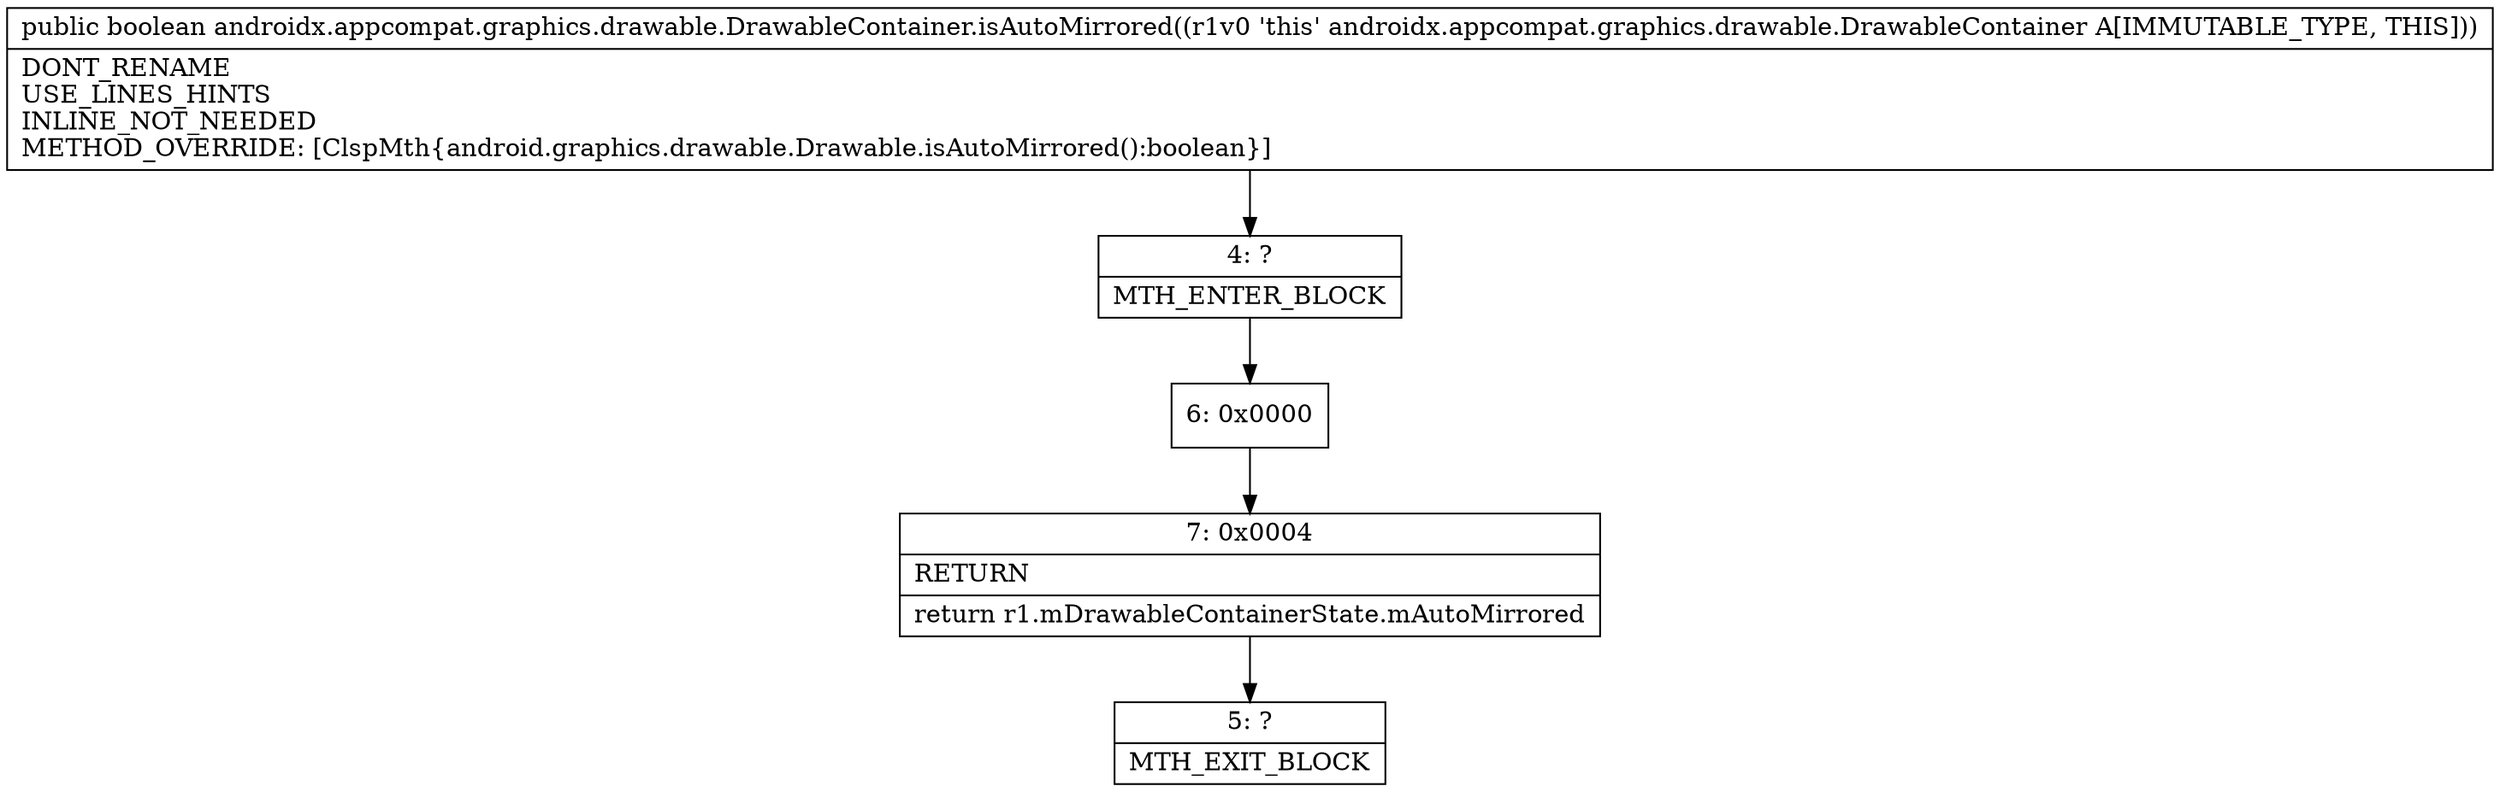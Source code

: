 digraph "CFG forandroidx.appcompat.graphics.drawable.DrawableContainer.isAutoMirrored()Z" {
Node_4 [shape=record,label="{4\:\ ?|MTH_ENTER_BLOCK\l}"];
Node_6 [shape=record,label="{6\:\ 0x0000}"];
Node_7 [shape=record,label="{7\:\ 0x0004|RETURN\l|return r1.mDrawableContainerState.mAutoMirrored\l}"];
Node_5 [shape=record,label="{5\:\ ?|MTH_EXIT_BLOCK\l}"];
MethodNode[shape=record,label="{public boolean androidx.appcompat.graphics.drawable.DrawableContainer.isAutoMirrored((r1v0 'this' androidx.appcompat.graphics.drawable.DrawableContainer A[IMMUTABLE_TYPE, THIS]))  | DONT_RENAME\lUSE_LINES_HINTS\lINLINE_NOT_NEEDED\lMETHOD_OVERRIDE: [ClspMth\{android.graphics.drawable.Drawable.isAutoMirrored():boolean\}]\l}"];
MethodNode -> Node_4;Node_4 -> Node_6;
Node_6 -> Node_7;
Node_7 -> Node_5;
}

